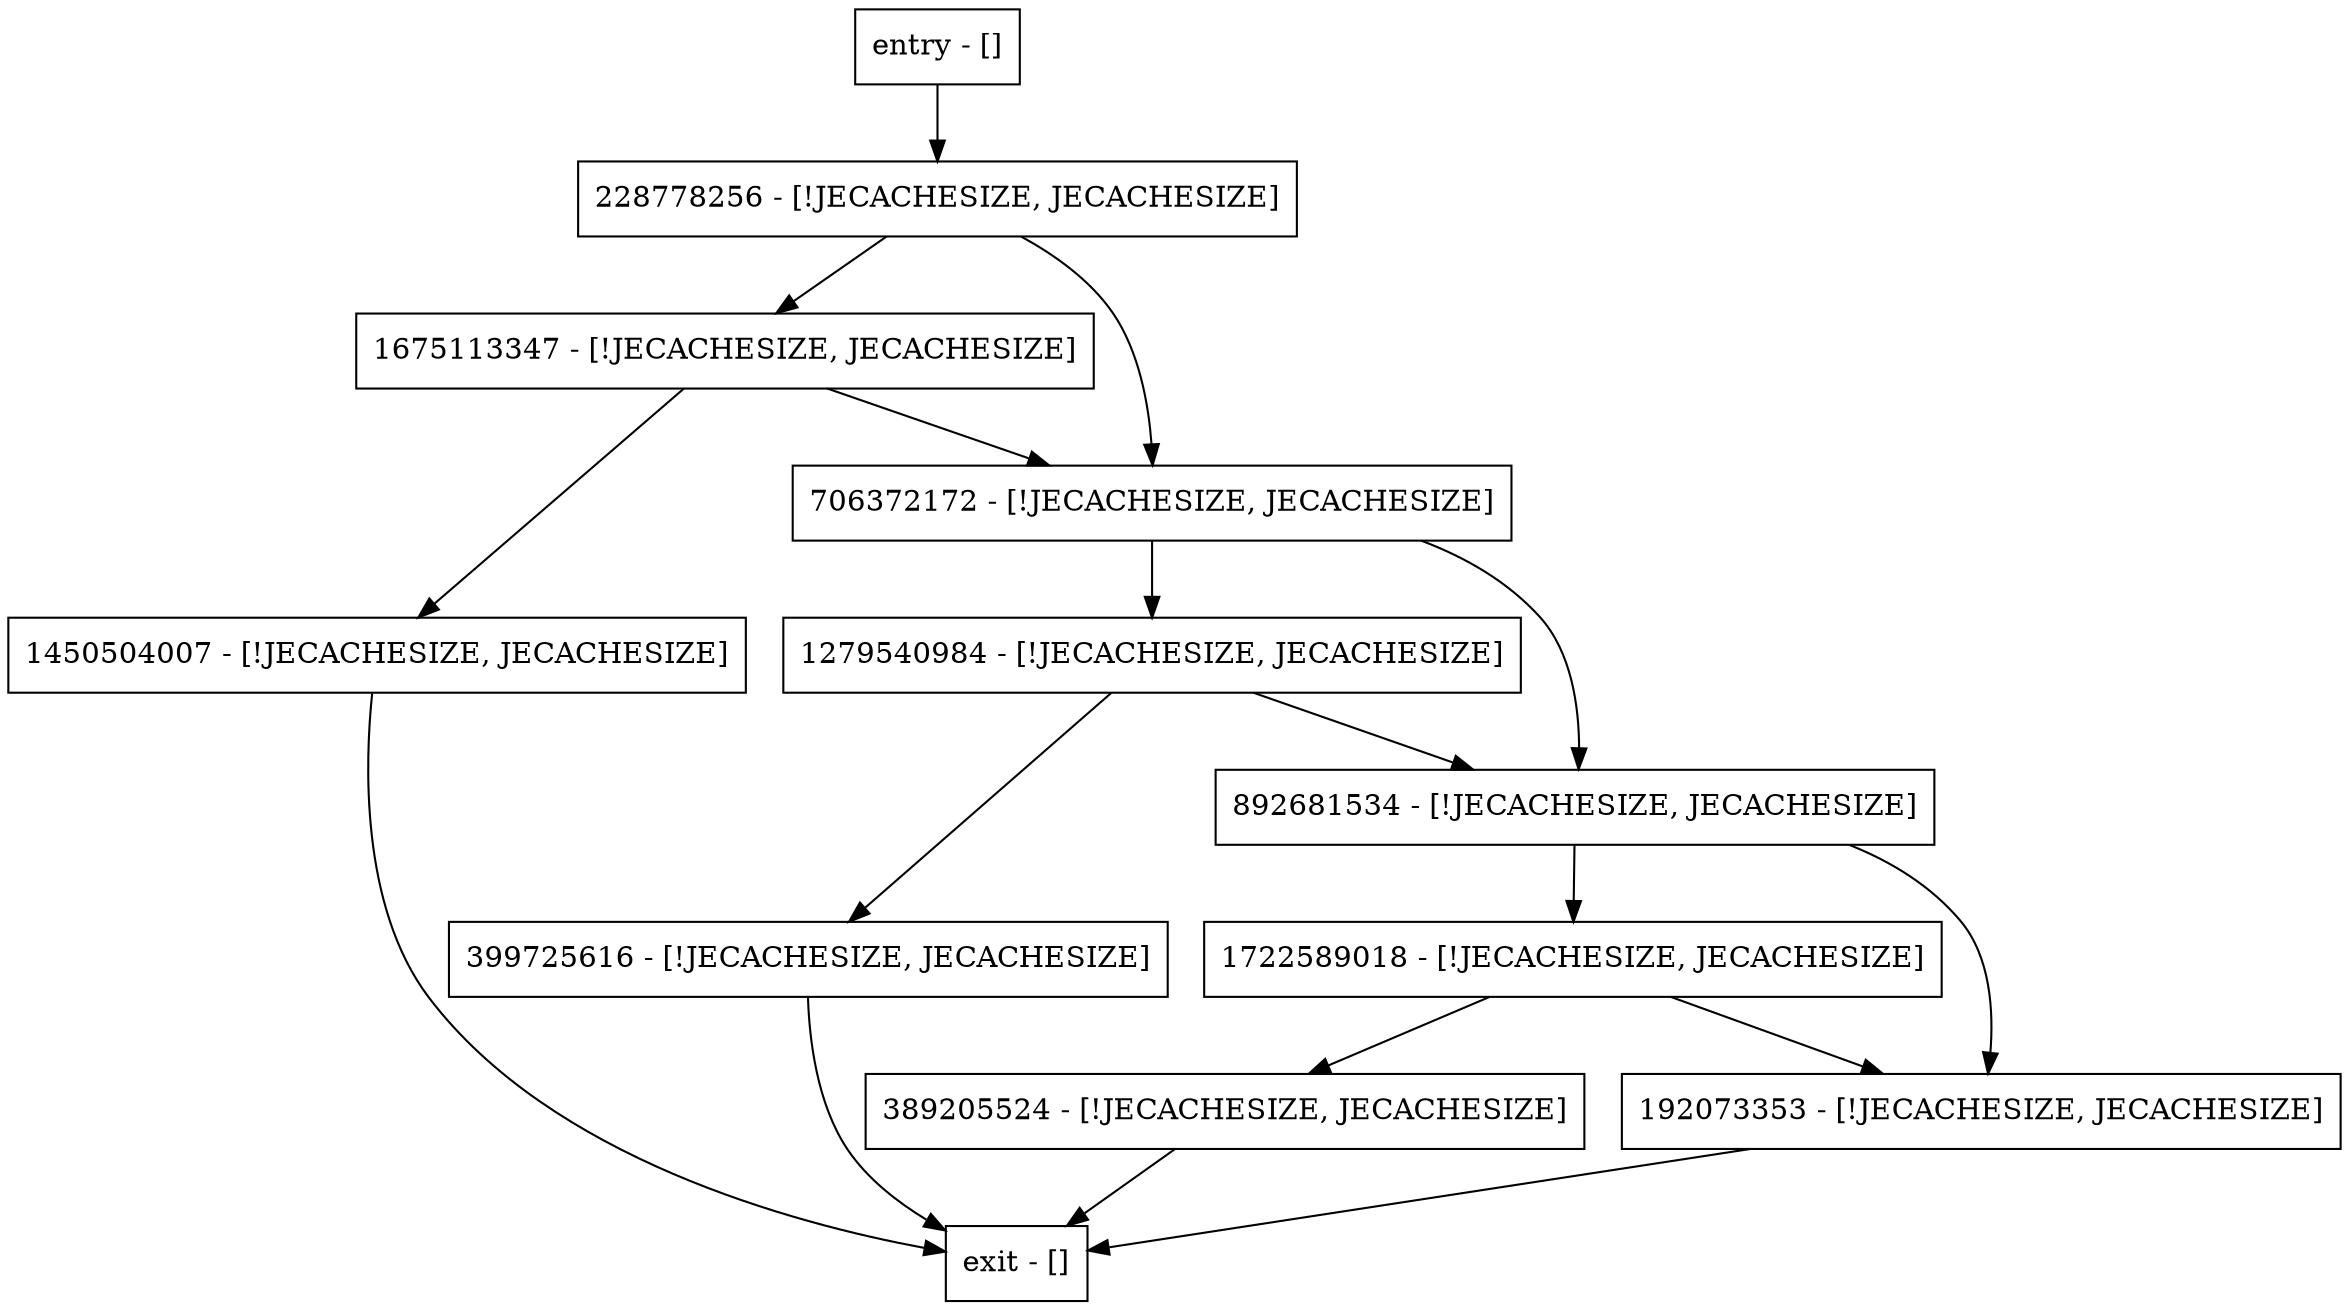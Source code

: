 digraph setOwnerAndMemId {
node [shape=record];
228778256 [label="228778256 - [!JECACHESIZE, JECACHESIZE]"];
389205524 [label="389205524 - [!JECACHESIZE, JECACHESIZE]"];
399725616 [label="399725616 - [!JECACHESIZE, JECACHESIZE]"];
1450504007 [label="1450504007 - [!JECACHESIZE, JECACHESIZE]"];
entry [label="entry - []"];
exit [label="exit - []"];
1722589018 [label="1722589018 - [!JECACHESIZE, JECACHESIZE]"];
1279540984 [label="1279540984 - [!JECACHESIZE, JECACHESIZE]"];
192073353 [label="192073353 - [!JECACHESIZE, JECACHESIZE]"];
1675113347 [label="1675113347 - [!JECACHESIZE, JECACHESIZE]"];
706372172 [label="706372172 - [!JECACHESIZE, JECACHESIZE]"];
892681534 [label="892681534 - [!JECACHESIZE, JECACHESIZE]"];
entry;
exit;
228778256 -> 1675113347;
228778256 -> 706372172;
389205524 -> exit;
399725616 -> exit;
1450504007 -> exit;
entry -> 228778256;
1722589018 -> 389205524;
1722589018 -> 192073353;
1279540984 -> 399725616;
1279540984 -> 892681534;
192073353 -> exit;
1675113347 -> 1450504007;
1675113347 -> 706372172;
706372172 -> 1279540984;
706372172 -> 892681534;
892681534 -> 1722589018;
892681534 -> 192073353;
}
